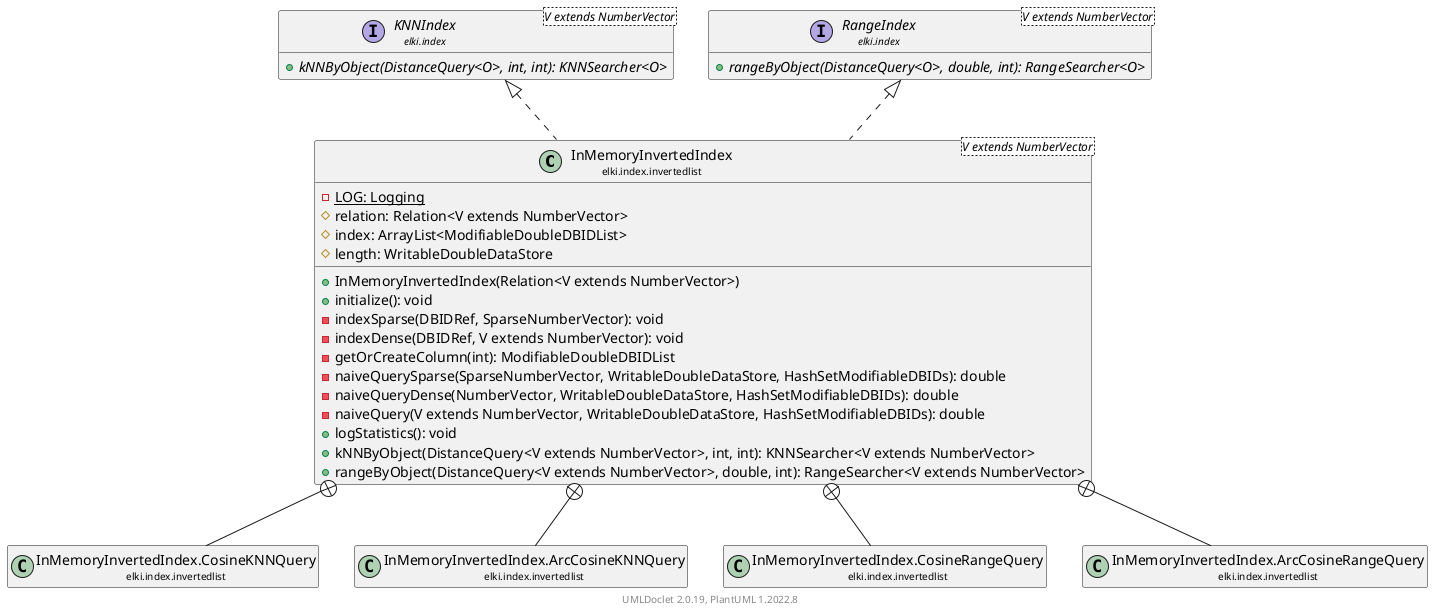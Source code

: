 @startuml
    remove .*\.(Instance|Par|Parameterizer|Factory)$
    set namespaceSeparator none
    hide empty fields
    hide empty methods

    class "<size:14>InMemoryInvertedIndex\n<size:10>elki.index.invertedlist" as elki.index.invertedlist.InMemoryInvertedIndex<V extends NumberVector> [[InMemoryInvertedIndex.html]] {
        {static} -LOG: Logging
        #relation: Relation<V extends NumberVector>
        #index: ArrayList<ModifiableDoubleDBIDList>
        #length: WritableDoubleDataStore
        +InMemoryInvertedIndex(Relation<V extends NumberVector>)
        +initialize(): void
        -indexSparse(DBIDRef, SparseNumberVector): void
        -indexDense(DBIDRef, V extends NumberVector): void
        -getOrCreateColumn(int): ModifiableDoubleDBIDList
        -naiveQuerySparse(SparseNumberVector, WritableDoubleDataStore, HashSetModifiableDBIDs): double
        -naiveQueryDense(NumberVector, WritableDoubleDataStore, HashSetModifiableDBIDs): double
        -naiveQuery(V extends NumberVector, WritableDoubleDataStore, HashSetModifiableDBIDs): double
        +logStatistics(): void
        +kNNByObject(DistanceQuery<V extends NumberVector>, int, int): KNNSearcher<V extends NumberVector>
        +rangeByObject(DistanceQuery<V extends NumberVector>, double, int): RangeSearcher<V extends NumberVector>
    }

    interface "<size:14>KNNIndex\n<size:10>elki.index" as elki.index.KNNIndex<V extends NumberVector> [[../KNNIndex.html]] {
        {abstract} +kNNByObject(DistanceQuery<O>, int, int): KNNSearcher<O>
    }
    interface "<size:14>RangeIndex\n<size:10>elki.index" as elki.index.RangeIndex<V extends NumberVector> [[../RangeIndex.html]] {
        {abstract} +rangeByObject(DistanceQuery<O>, double, int): RangeSearcher<O>
    }
    class "<size:14>InMemoryInvertedIndex.CosineKNNQuery\n<size:10>elki.index.invertedlist" as elki.index.invertedlist.InMemoryInvertedIndex.CosineKNNQuery [[InMemoryInvertedIndex.CosineKNNQuery.html]]
    class "<size:14>InMemoryInvertedIndex.ArcCosineKNNQuery\n<size:10>elki.index.invertedlist" as elki.index.invertedlist.InMemoryInvertedIndex.ArcCosineKNNQuery [[InMemoryInvertedIndex.ArcCosineKNNQuery.html]]
    class "<size:14>InMemoryInvertedIndex.CosineRangeQuery\n<size:10>elki.index.invertedlist" as elki.index.invertedlist.InMemoryInvertedIndex.CosineRangeQuery [[InMemoryInvertedIndex.CosineRangeQuery.html]]
    class "<size:14>InMemoryInvertedIndex.ArcCosineRangeQuery\n<size:10>elki.index.invertedlist" as elki.index.invertedlist.InMemoryInvertedIndex.ArcCosineRangeQuery [[InMemoryInvertedIndex.ArcCosineRangeQuery.html]]
    class "<size:14>InMemoryInvertedIndex.Factory\n<size:10>elki.index.invertedlist" as elki.index.invertedlist.InMemoryInvertedIndex.Factory<V extends NumberVector> [[InMemoryInvertedIndex.Factory.html]]

    elki.index.KNNIndex <|.. elki.index.invertedlist.InMemoryInvertedIndex
    elki.index.RangeIndex <|.. elki.index.invertedlist.InMemoryInvertedIndex
    elki.index.invertedlist.InMemoryInvertedIndex +-- elki.index.invertedlist.InMemoryInvertedIndex.CosineKNNQuery
    elki.index.invertedlist.InMemoryInvertedIndex +-- elki.index.invertedlist.InMemoryInvertedIndex.ArcCosineKNNQuery
    elki.index.invertedlist.InMemoryInvertedIndex +-- elki.index.invertedlist.InMemoryInvertedIndex.CosineRangeQuery
    elki.index.invertedlist.InMemoryInvertedIndex +-- elki.index.invertedlist.InMemoryInvertedIndex.ArcCosineRangeQuery
    elki.index.invertedlist.InMemoryInvertedIndex +-- elki.index.invertedlist.InMemoryInvertedIndex.Factory

    center footer UMLDoclet 2.0.19, PlantUML 1.2022.8
@enduml
